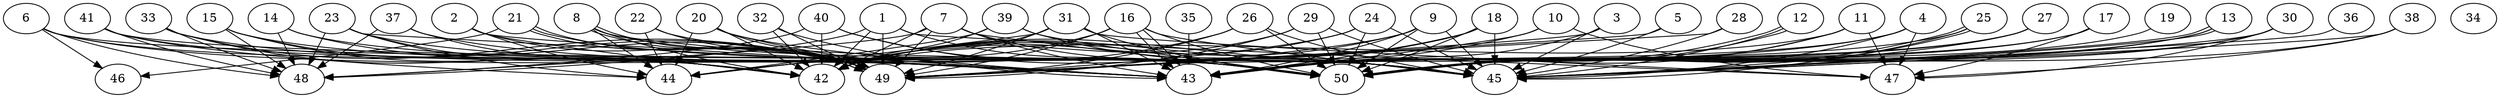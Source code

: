 // DAG automatically generated by daggen at Thu Oct  3 14:07:58 2019
// ./daggen --dot -n 50 --ccr 0.4 --fat 0.9 --regular 0.7 --density 0.7 --mindata 5242880 --maxdata 52428800 
digraph G {
  1 [size="112501760", alpha="0.16", expect_size="45000704"] 
  1 -> 42 [size ="45000704"]
  1 -> 47 [size ="45000704"]
  1 -> 48 [size ="45000704"]
  1 -> 49 [size ="45000704"]
  1 -> 50 [size ="45000704"]
  2 [size="128972800", alpha="0.17", expect_size="51589120"] 
  2 -> 42 [size ="51589120"]
  2 -> 43 [size ="51589120"]
  2 -> 44 [size ="51589120"]
  2 -> 49 [size ="51589120"]
  3 [size="100625920", alpha="0.11", expect_size="40250368"] 
  3 -> 43 [size ="40250368"]
  3 -> 45 [size ="40250368"]
  3 -> 49 [size ="40250368"]
  4 [size="60528640", alpha="0.16", expect_size="24211456"] 
  4 -> 43 [size ="24211456"]
  4 -> 45 [size ="24211456"]
  4 -> 47 [size ="24211456"]
  4 -> 49 [size ="24211456"]
  5 [size="55687680", alpha="0.12", expect_size="22275072"] 
  5 -> 45 [size ="22275072"]
  5 -> 49 [size ="22275072"]
  6 [size="36177920", alpha="0.15", expect_size="14471168"] 
  6 -> 42 [size ="14471168"]
  6 -> 43 [size ="14471168"]
  6 -> 45 [size ="14471168"]
  6 -> 46 [size ="14471168"]
  6 -> 48 [size ="14471168"]
  7 [size="113628160", alpha="0.20", expect_size="45451264"] 
  7 -> 42 [size ="45451264"]
  7 -> 43 [size ="45451264"]
  7 -> 45 [size ="45451264"]
  7 -> 48 [size ="45451264"]
  7 -> 49 [size ="45451264"]
  7 -> 50 [size ="45451264"]
  8 [size="86218240", alpha="0.00", expect_size="34487296"] 
  8 -> 42 [size ="34487296"]
  8 -> 43 [size ="34487296"]
  8 -> 44 [size ="34487296"]
  8 -> 49 [size ="34487296"]
  8 -> 49 [size ="34487296"]
  8 -> 50 [size ="34487296"]
  9 [size="131036160", alpha="0.13", expect_size="52414464"] 
  9 -> 42 [size ="52414464"]
  9 -> 43 [size ="52414464"]
  9 -> 45 [size ="52414464"]
  9 -> 49 [size ="52414464"]
  9 -> 50 [size ="52414464"]
  10 [size="16235520", alpha="0.12", expect_size="6494208"] 
  10 -> 42 [size ="6494208"]
  10 -> 43 [size ="6494208"]
  10 -> 47 [size ="6494208"]
  11 [size="108920320", alpha="0.12", expect_size="43568128"] 
  11 -> 42 [size ="43568128"]
  11 -> 43 [size ="43568128"]
  11 -> 47 [size ="43568128"]
  11 -> 50 [size ="43568128"]
  12 [size="87290880", alpha="0.17", expect_size="34916352"] 
  12 -> 43 [size ="34916352"]
  12 -> 43 [size ="34916352"]
  12 -> 45 [size ="34916352"]
  13 [size="71413760", alpha="0.03", expect_size="28565504"] 
  13 -> 43 [size ="28565504"]
  13 -> 45 [size ="28565504"]
  13 -> 45 [size ="28565504"]
  13 -> 50 [size ="28565504"]
  14 [size="17784320", alpha="0.07", expect_size="7113728"] 
  14 -> 43 [size ="7113728"]
  14 -> 48 [size ="7113728"]
  14 -> 49 [size ="7113728"]
  15 [size="111938560", alpha="0.17", expect_size="44775424"] 
  15 -> 42 [size ="44775424"]
  15 -> 43 [size ="44775424"]
  15 -> 48 [size ="44775424"]
  15 -> 49 [size ="44775424"]
  16 [size="63895040", alpha="0.07", expect_size="25558016"] 
  16 -> 43 [size ="25558016"]
  16 -> 43 [size ="25558016"]
  16 -> 44 [size ="25558016"]
  16 -> 45 [size ="25558016"]
  16 -> 49 [size ="25558016"]
  16 -> 50 [size ="25558016"]
  17 [size="35379200", alpha="0.06", expect_size="14151680"] 
  17 -> 43 [size ="14151680"]
  17 -> 47 [size ="14151680"]
  17 -> 50 [size ="14151680"]
  18 [size="33582080", alpha="0.18", expect_size="13432832"] 
  18 -> 42 [size ="13432832"]
  18 -> 43 [size ="13432832"]
  18 -> 45 [size ="13432832"]
  18 -> 50 [size ="13432832"]
  19 [size="33868800", alpha="0.07", expect_size="13547520"] 
  19 -> 50 [size ="13547520"]
  20 [size="112030720", alpha="0.08", expect_size="44812288"] 
  20 -> 42 [size ="44812288"]
  20 -> 43 [size ="44812288"]
  20 -> 44 [size ="44812288"]
  20 -> 49 [size ="44812288"]
  20 -> 50 [size ="44812288"]
  21 [size="65244160", alpha="0.05", expect_size="26097664"] 
  21 -> 45 [size ="26097664"]
  21 -> 46 [size ="26097664"]
  21 -> 49 [size ="26097664"]
  21 -> 49 [size ="26097664"]
  22 [size="19294720", alpha="0.02", expect_size="7717888"] 
  22 -> 44 [size ="7717888"]
  22 -> 49 [size ="7717888"]
  22 -> 50 [size ="7717888"]
  23 [size="117360640", alpha="0.13", expect_size="46944256"] 
  23 -> 42 [size ="46944256"]
  23 -> 43 [size ="46944256"]
  23 -> 44 [size ="46944256"]
  23 -> 48 [size ="46944256"]
  23 -> 50 [size ="46944256"]
  24 [size="17495040", alpha="0.13", expect_size="6998016"] 
  24 -> 42 [size ="6998016"]
  24 -> 45 [size ="6998016"]
  24 -> 49 [size ="6998016"]
  24 -> 50 [size ="6998016"]
  25 [size="56870400", alpha="0.00", expect_size="22748160"] 
  25 -> 43 [size ="22748160"]
  25 -> 45 [size ="22748160"]
  25 -> 50 [size ="22748160"]
  25 -> 50 [size ="22748160"]
  26 [size="39902720", alpha="0.11", expect_size="15961088"] 
  26 -> 44 [size ="15961088"]
  26 -> 45 [size ="15961088"]
  26 -> 49 [size ="15961088"]
  26 -> 50 [size ="15961088"]
  27 [size="79308800", alpha="0.19", expect_size="31723520"] 
  27 -> 43 [size ="31723520"]
  27 -> 45 [size ="31723520"]
  27 -> 50 [size ="31723520"]
  28 [size="117647360", alpha="0.19", expect_size="47058944"] 
  28 -> 45 [size ="47058944"]
  28 -> 49 [size ="47058944"]
  29 [size="106298880", alpha="0.20", expect_size="42519552"] 
  29 -> 42 [size ="42519552"]
  29 -> 45 [size ="42519552"]
  29 -> 49 [size ="42519552"]
  29 -> 50 [size ="42519552"]
  30 [size="31086080", alpha="0.01", expect_size="12434432"] 
  30 -> 43 [size ="12434432"]
  30 -> 45 [size ="12434432"]
  30 -> 47 [size ="12434432"]
  30 -> 50 [size ="12434432"]
  31 [size="76106240", alpha="0.18", expect_size="30442496"] 
  31 -> 42 [size ="30442496"]
  31 -> 43 [size ="30442496"]
  31 -> 44 [size ="30442496"]
  31 -> 47 [size ="30442496"]
  31 -> 49 [size ="30442496"]
  31 -> 50 [size ="30442496"]
  32 [size="104824320", alpha="0.07", expect_size="41929728"] 
  32 -> 42 [size ="41929728"]
  32 -> 43 [size ="41929728"]
  32 -> 49 [size ="41929728"]
  33 [size="115148800", alpha="0.07", expect_size="46059520"] 
  33 -> 42 [size ="46059520"]
  33 -> 43 [size ="46059520"]
  33 -> 48 [size ="46059520"]
  33 -> 49 [size ="46059520"]
  34 [size="76628480", alpha="0.07", expect_size="30651392"] 
  35 [size="36692480", alpha="0.04", expect_size="14676992"] 
  35 -> 43 [size ="14676992"]
  36 [size="37918720", alpha="0.10", expect_size="15167488"] 
  36 -> 45 [size ="15167488"]
  37 [size="103380480", alpha="0.20", expect_size="41352192"] 
  37 -> 42 [size ="41352192"]
  37 -> 45 [size ="41352192"]
  37 -> 48 [size ="41352192"]
  38 [size="97671680", alpha="0.13", expect_size="39068672"] 
  38 -> 45 [size ="39068672"]
  38 -> 47 [size ="39068672"]
  38 -> 50 [size ="39068672"]
  39 [size="93905920", alpha="0.09", expect_size="37562368"] 
  39 -> 42 [size ="37562368"]
  39 -> 44 [size ="37562368"]
  39 -> 45 [size ="37562368"]
  39 -> 50 [size ="37562368"]
  40 [size="92044800", alpha="0.02", expect_size="36817920"] 
  40 -> 42 [size ="36817920"]
  40 -> 45 [size ="36817920"]
  40 -> 48 [size ="36817920"]
  40 -> 50 [size ="36817920"]
  41 [size="95219200", alpha="0.04", expect_size="38087680"] 
  41 -> 42 [size ="38087680"]
  41 -> 44 [size ="38087680"]
  41 -> 45 [size ="38087680"]
  41 -> 48 [size ="38087680"]
  42 [size="81280000", alpha="0.08", expect_size="32512000"] 
  43 [size="124405760", alpha="0.08", expect_size="49762304"] 
  44 [size="46983680", alpha="0.10", expect_size="18793472"] 
  45 [size="89612800", alpha="0.19", expect_size="35845120"] 
  46 [size="115202560", alpha="0.12", expect_size="46081024"] 
  47 [size="56573440", alpha="0.17", expect_size="22629376"] 
  48 [size="53962240", alpha="0.20", expect_size="21584896"] 
  49 [size="127848960", alpha="0.18", expect_size="51139584"] 
  50 [size="63068160", alpha="0.19", expect_size="25227264"] 
}
